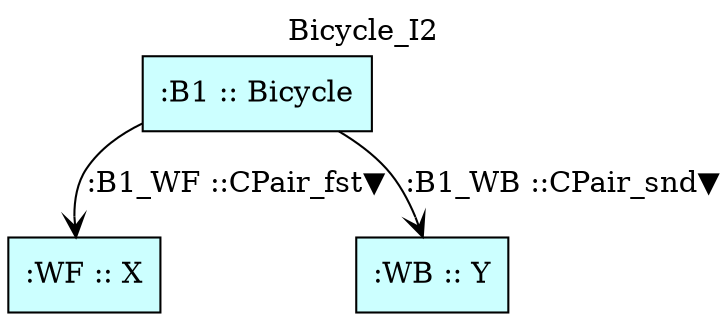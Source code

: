 digraph {graph[label=Bicycle_I2,labelloc=tl,labelfontsize=12];
"B1"[shape=box,fillcolor="#CCFFFF",style = filled,label=":B1 :: Bicycle"];
"WF"[shape=box,fillcolor="#CCFFFF",style = filled,label=":WF :: X"];
"WB"[shape=box,fillcolor="#CCFFFF",style = filled,label=":WB :: Y"];

"B1"->"WF"[label=":B1_WF ::CPair_fst▼",arrowhead=vee];
"B1"->"WB"[label=":B1_WB ::CPair_snd▼",arrowhead=vee];
}